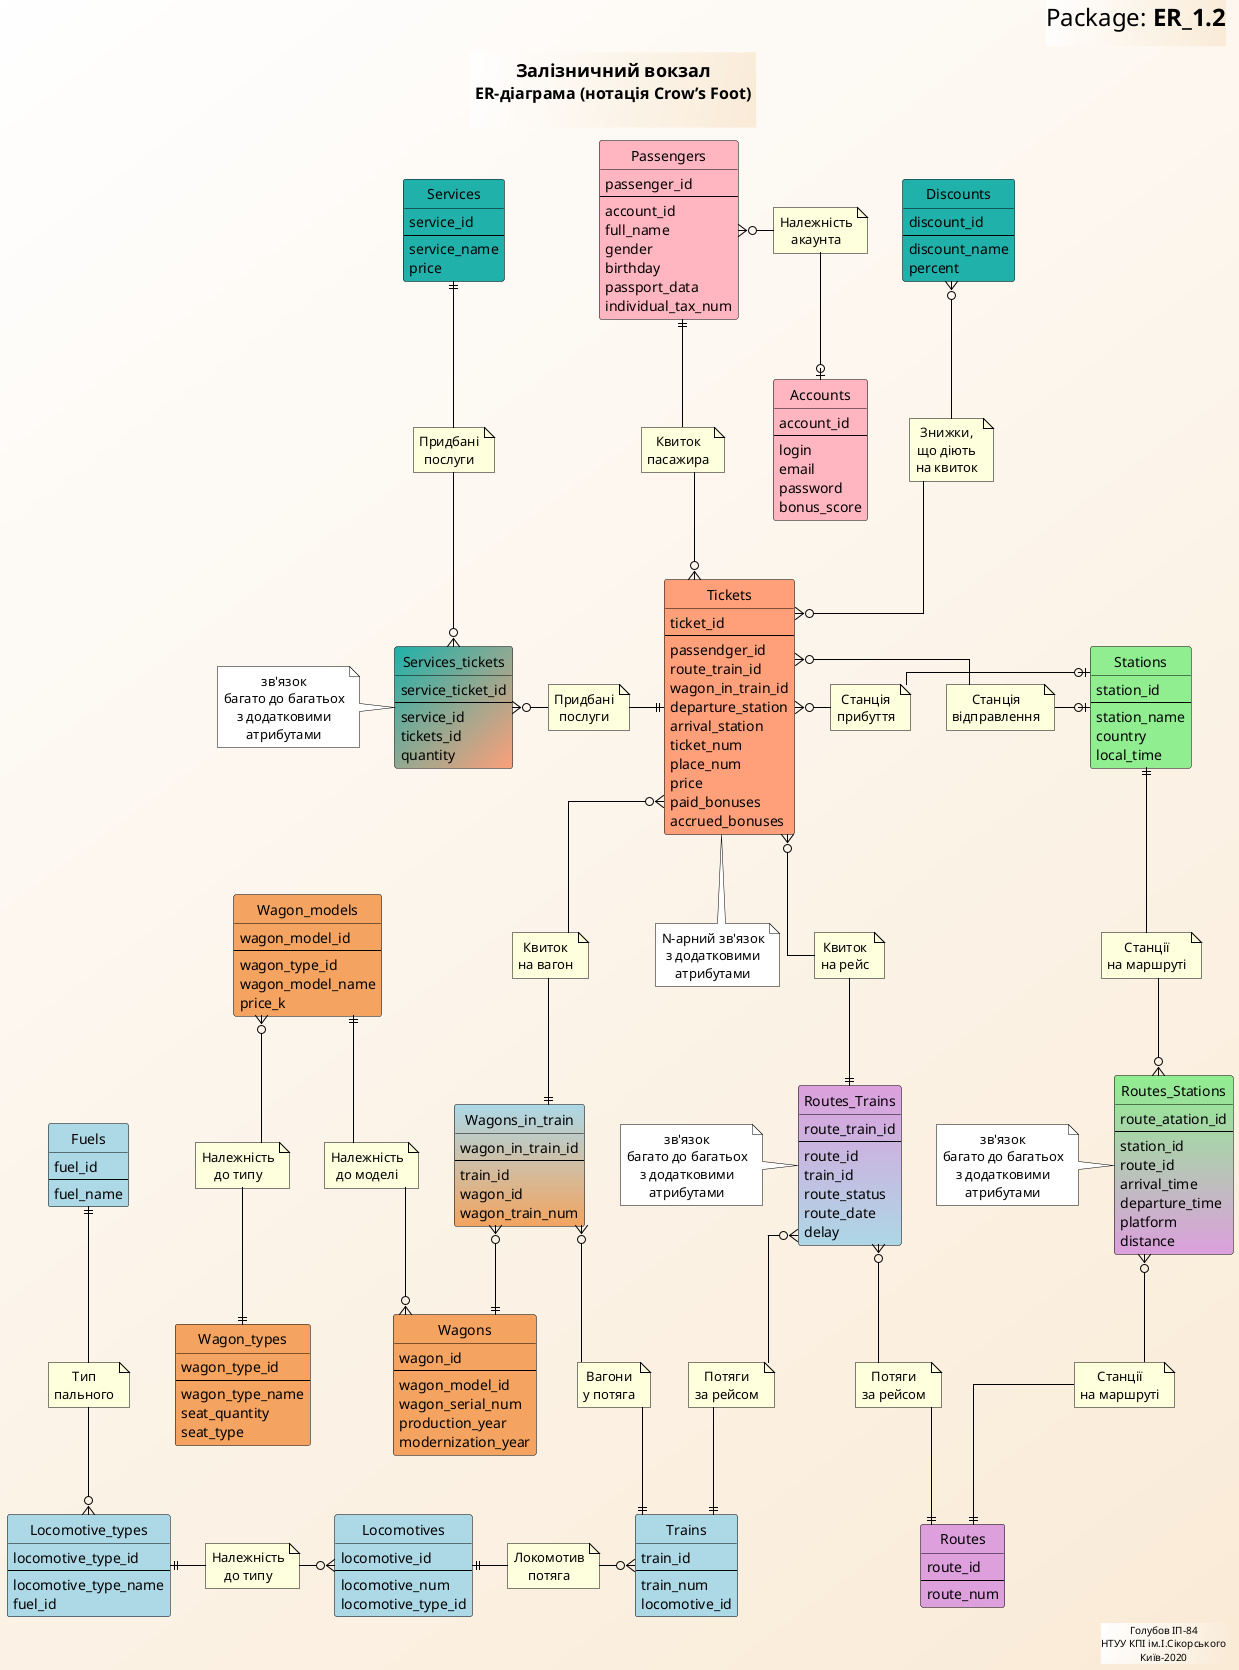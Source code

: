 @startuml
skinparam noteTextAlignment center
' hide the spot
hide circle
' avoid problems with angled crows feet
skinparam linetype ortho
'skinparam roundcorner 20
skinparam NoteBorderColor black
skinparam backgroundcolor White/AntiqueWhite
skinparam class{
  NoteBorderColor black
  ArrowColor black
  BorderColor black
  'ArrowThickness 2
} 
right header
<font size=24 color=black>Package: <b>ER_1.2

end header
title
<font size=18 color=black>Залiзничний вокзал
<font size=16 color=black>ER–діаграма (нотація Crow’s Foot)

end title
entity Passengers #LightPink{
  passenger_id 
  --
  account_id
  full_name 
  gender
  birthday
  passport_data
  individual_tax_num
}
entity Accounts #LightPink{
  account_id
  --
  login 
  email 
  password 
  bonus_score 
}

entity Stations #LightGreen{
  station_id
  --
  station_name 
  country  
  local_time    
}

entity Trains #LightBlue{
  train_id
  --
  train_num
  locomotive_id
}

entity Locomotives #LightBlue{
  locomotive_id
  --
  locomotive_num
  locomotive_type_id
}
entity Locomotive_types #LightBlue{
  locomotive_type_id
  --
  locomotive_type_name
  fuel_id
}
entity Fuels #LightBlue{
  fuel_id
  --
  fuel_name
}

entity Routes #Plum{
  route_id 
  --
  route_num
}

entity Routes_Stations #LightGreen-Plum{
  route_atation_id  
  --
  station_id
  route_id  
  arrival_time  
  departure_time  
  platform
  distance  
}

note left #White
зв'язок
багато до багатьох
з додатковими
атрибутами
end note

entity Wagons #SandyBrown{
  wagon_id
  --
  wagon_model_id
  wagon_serial_num 
  production_year
  modernization_year
}

entity Wagon_types #SandyBrown{
  wagon_type_id 
  --
  wagon_type_name
  seat_quantity 
  seat_type
}

entity Services #LightSeaGreen {
  service_id
  --
  service_name  
  price  
}

entity Services_tickets #LightSeaGreen/LightSalmon{
  service_ticket_id
  --
  service_id
  tickets_id
  quantity
}

note left #White
зв'язок
багато до багатьох
з додатковими
атрибутами
end note

entity Discounts #LightSeaGreen {
  discount_id
  --
  discount_name  
  percent  
}

entity Routes_Trains #Plum-LightBlue {
  route_train_id
  --
  route_id
  train_id
  route_status
  route_date
  delay
}

note left #White
зв'язок
багато до багатьох
з додатковими
атрибутами
end note

entity Wagons_in_train #LightBlue-SandyBrown{
  wagon_in_train_id 
  --
  train_id
  wagon_id
  wagon_train_num
}

entity Wagon_models #SandyBrown{
  wagon_model_id
  --
  wagon_type_id
  wagon_model_name
  price_k
}

entity Tickets #LightSalmon {
  ticket_id 
  --
  passendger_id  
  route_train_id
  wagon_in_train_id  
  departure_station
  arrival_station
  ticket_num  
  place_num  
  price  
  paid_bonuses  
  accrued_bonuses  
}

note bottom #White
N-арний зв'язок
з додатковими
атрибутами
end note

note "Придбанi\nпослуги" as n1  
note "Придбанi\nпослуги" as n2
note "Знижки,\nщо дiють\nна квиток" as n3
note "Належнiсть\nакаунта" as n4
note "Станції\nна маршрутi" as n5
note "Вагони\nу потяга" as n6
note "Потяги\nза рейсом" as n7
note "Потяги\nза рейсом" as n8
note "Квиток\nна рейс" as n9
note "Квиток\nна вагон" as n10
note "Квиток\nпасажира" as n11 
note "Належнiсть\nдо типу" as n12
note "Станції\nна маршрутi" as n13
note "Станцiя\nприбуття" as n14
note "Станцiя\nвiдправлення" as n15
note "Належнiсть\nдо моделi" as n16
note "Локомотив\nпотяга" as n17
note "Належнiсть\nдо типу" as n18
note "Тип\nпального" as n19

Tickets }o-u-n3 
n3-u-o{ Discounts

Passengers }o-n4 
n4--o| Accounts

Stations ||--n5
n5--o{ Routes_Stations

Routes_Stations  }o--n13
n13--|| Routes 

Trains ||-u-n6
n6-u-o{ Wagons_in_train

Wagons_in_train }o--|| Wagons

Routes_Trains }o--n7
n7--|| Trains 

Routes_Trains }o--n8
n8--|| Routes 

Routes_Trains ||-u-n9
n9-u-o{ Tickets  

Wagons_in_train ||-u-n10
n10-u-o{ Tickets 

Tickets }o-u-n11
n11-u-|| Passengers 

Wagon_models }o--n12
n12--|| Wagon_types 

Wagon_models ||--n16
n16--o{ Wagons

Services_tickets }o-u-n1
n1-u-|| Services

Tickets ||-l-n2
n2-l-o{ Services_tickets

Stations |o-l-n14
n14-l-o{ Tickets

Stations |o-l-n15
n15-l-o{ Tickets

Trains }o-l-n17
n17-l-||Locomotives

Locomotives}o-l-n18
n18-l-||Locomotive_types

Locomotive_types }o-u-n19
n19-u-||Fuels

right footer
<color:black>Голубов IП-84
<color:black>НТУУ КПІ ім.І.Сікорського
<color:black>Київ-2020 
end footer
@enduml